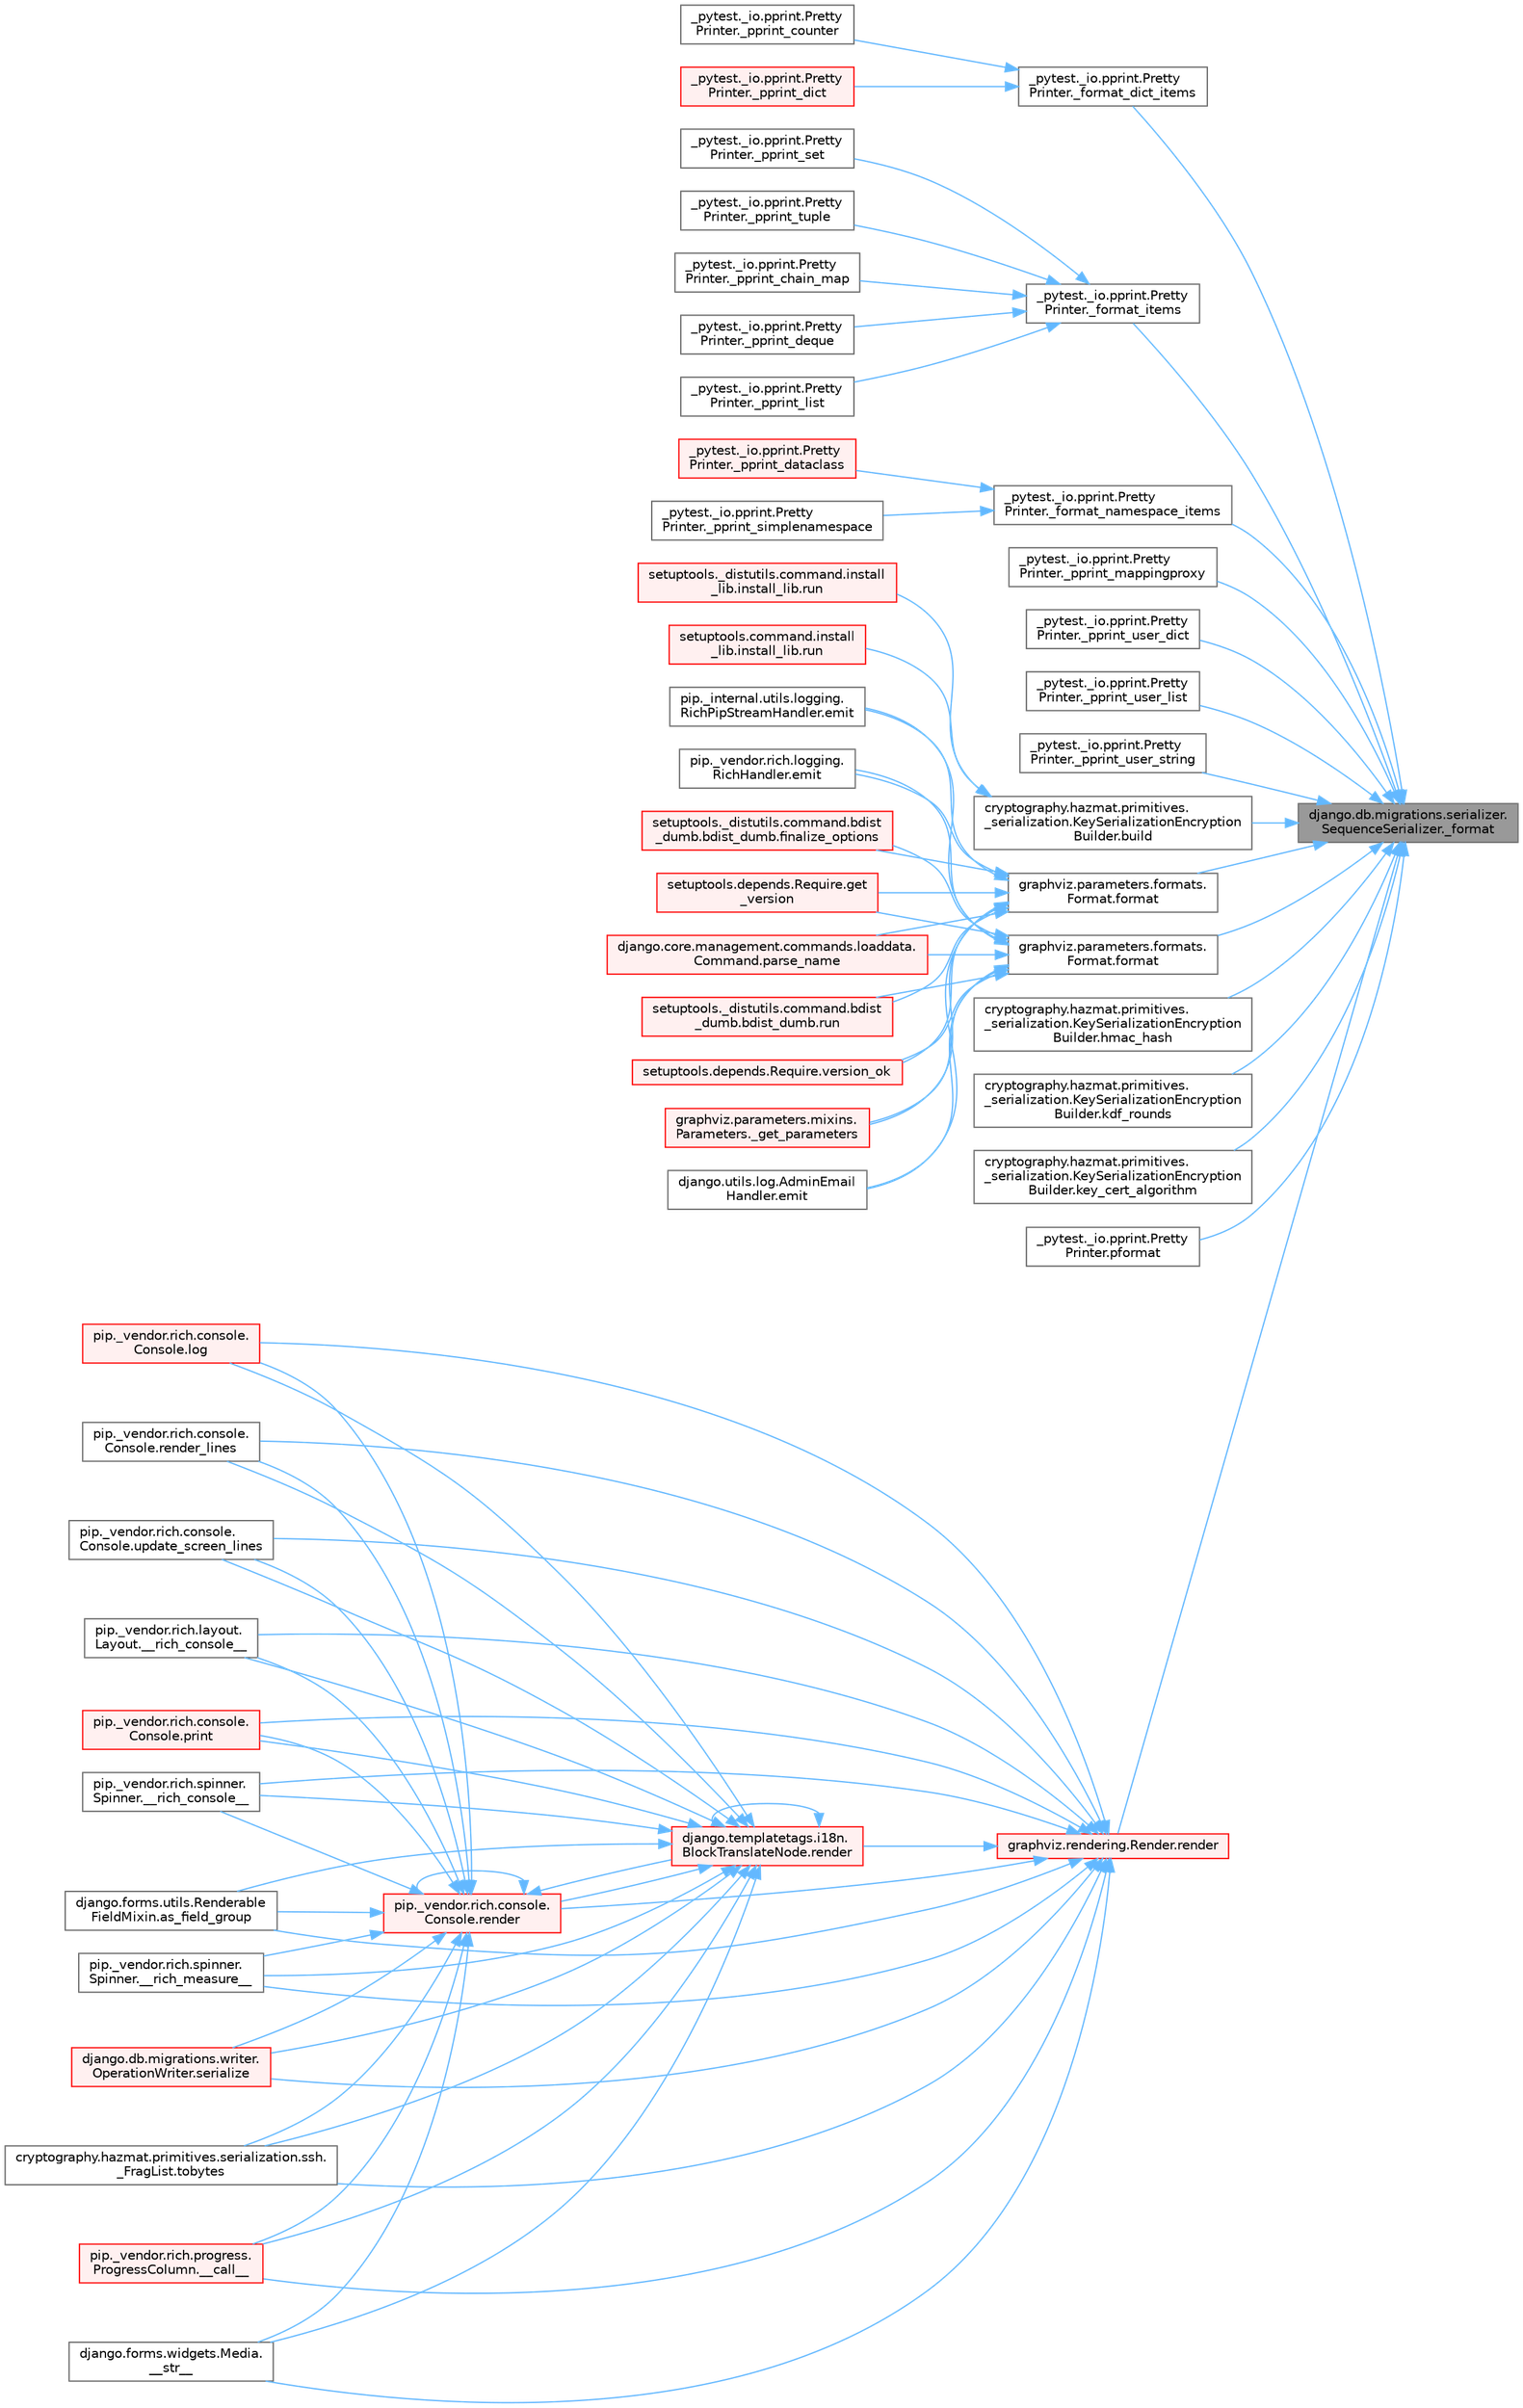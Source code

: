 digraph "django.db.migrations.serializer.SequenceSerializer._format"
{
 // LATEX_PDF_SIZE
  bgcolor="transparent";
  edge [fontname=Helvetica,fontsize=10,labelfontname=Helvetica,labelfontsize=10];
  node [fontname=Helvetica,fontsize=10,shape=box,height=0.2,width=0.4];
  rankdir="RL";
  Node1 [id="Node000001",label="django.db.migrations.serializer.\lSequenceSerializer._format",height=0.2,width=0.4,color="gray40", fillcolor="grey60", style="filled", fontcolor="black",tooltip=" "];
  Node1 -> Node2 [id="edge1_Node000001_Node000002",dir="back",color="steelblue1",style="solid",tooltip=" "];
  Node2 [id="Node000002",label="_pytest._io.pprint.Pretty\lPrinter._format_dict_items",height=0.2,width=0.4,color="grey40", fillcolor="white", style="filled",URL="$class__pytest_1_1__io_1_1pprint_1_1_pretty_printer.html#a67b7d81084e2faf4fcb5685c3428aca7",tooltip=" "];
  Node2 -> Node3 [id="edge2_Node000002_Node000003",dir="back",color="steelblue1",style="solid",tooltip=" "];
  Node3 [id="Node000003",label="_pytest._io.pprint.Pretty\lPrinter._pprint_counter",height=0.2,width=0.4,color="grey40", fillcolor="white", style="filled",URL="$class__pytest_1_1__io_1_1pprint_1_1_pretty_printer.html#a033cc1aaef5383995c89758269fa9996",tooltip=" "];
  Node2 -> Node4 [id="edge3_Node000002_Node000004",dir="back",color="steelblue1",style="solid",tooltip=" "];
  Node4 [id="Node000004",label="_pytest._io.pprint.Pretty\lPrinter._pprint_dict",height=0.2,width=0.4,color="red", fillcolor="#FFF0F0", style="filled",URL="$class__pytest_1_1__io_1_1pprint_1_1_pretty_printer.html#a87c3803562e9decda27ce8e225efe930",tooltip=" "];
  Node1 -> Node7 [id="edge4_Node000001_Node000007",dir="back",color="steelblue1",style="solid",tooltip=" "];
  Node7 [id="Node000007",label="_pytest._io.pprint.Pretty\lPrinter._format_items",height=0.2,width=0.4,color="grey40", fillcolor="white", style="filled",URL="$class__pytest_1_1__io_1_1pprint_1_1_pretty_printer.html#adedd9e93b68520fcae74d5846b79d10a",tooltip=" "];
  Node7 -> Node8 [id="edge5_Node000007_Node000008",dir="back",color="steelblue1",style="solid",tooltip=" "];
  Node8 [id="Node000008",label="_pytest._io.pprint.Pretty\lPrinter._pprint_chain_map",height=0.2,width=0.4,color="grey40", fillcolor="white", style="filled",URL="$class__pytest_1_1__io_1_1pprint_1_1_pretty_printer.html#a584d7f6cb100363fbd3367d567a15ade",tooltip=" "];
  Node7 -> Node9 [id="edge6_Node000007_Node000009",dir="back",color="steelblue1",style="solid",tooltip=" "];
  Node9 [id="Node000009",label="_pytest._io.pprint.Pretty\lPrinter._pprint_deque",height=0.2,width=0.4,color="grey40", fillcolor="white", style="filled",URL="$class__pytest_1_1__io_1_1pprint_1_1_pretty_printer.html#abfd9db0ee01ef95c71752219f18433cd",tooltip=" "];
  Node7 -> Node10 [id="edge7_Node000007_Node000010",dir="back",color="steelblue1",style="solid",tooltip=" "];
  Node10 [id="Node000010",label="_pytest._io.pprint.Pretty\lPrinter._pprint_list",height=0.2,width=0.4,color="grey40", fillcolor="white", style="filled",URL="$class__pytest_1_1__io_1_1pprint_1_1_pretty_printer.html#a4d787529500557348bce68ca466753a0",tooltip=" "];
  Node7 -> Node11 [id="edge8_Node000007_Node000011",dir="back",color="steelblue1",style="solid",tooltip=" "];
  Node11 [id="Node000011",label="_pytest._io.pprint.Pretty\lPrinter._pprint_set",height=0.2,width=0.4,color="grey40", fillcolor="white", style="filled",URL="$class__pytest_1_1__io_1_1pprint_1_1_pretty_printer.html#a00632338db5af541ef2436eda773b0d0",tooltip=" "];
  Node7 -> Node12 [id="edge9_Node000007_Node000012",dir="back",color="steelblue1",style="solid",tooltip=" "];
  Node12 [id="Node000012",label="_pytest._io.pprint.Pretty\lPrinter._pprint_tuple",height=0.2,width=0.4,color="grey40", fillcolor="white", style="filled",URL="$class__pytest_1_1__io_1_1pprint_1_1_pretty_printer.html#aaea836e8e47cdc929eb72847aeea7718",tooltip=" "];
  Node1 -> Node13 [id="edge10_Node000001_Node000013",dir="back",color="steelblue1",style="solid",tooltip=" "];
  Node13 [id="Node000013",label="_pytest._io.pprint.Pretty\lPrinter._format_namespace_items",height=0.2,width=0.4,color="grey40", fillcolor="white", style="filled",URL="$class__pytest_1_1__io_1_1pprint_1_1_pretty_printer.html#a537b3535c9dde26d2fe3075fff5b5e92",tooltip=" "];
  Node13 -> Node14 [id="edge11_Node000013_Node000014",dir="back",color="steelblue1",style="solid",tooltip=" "];
  Node14 [id="Node000014",label="_pytest._io.pprint.Pretty\lPrinter._pprint_dataclass",height=0.2,width=0.4,color="red", fillcolor="#FFF0F0", style="filled",URL="$class__pytest_1_1__io_1_1pprint_1_1_pretty_printer.html#af2d7da9539f1eccae15a264520cb8e40",tooltip=" "];
  Node13 -> Node3178 [id="edge12_Node000013_Node003178",dir="back",color="steelblue1",style="solid",tooltip=" "];
  Node3178 [id="Node003178",label="_pytest._io.pprint.Pretty\lPrinter._pprint_simplenamespace",height=0.2,width=0.4,color="grey40", fillcolor="white", style="filled",URL="$class__pytest_1_1__io_1_1pprint_1_1_pretty_printer.html#ac286f1407c144fe8701fd2ceba2a804f",tooltip=" "];
  Node1 -> Node16 [id="edge13_Node000001_Node000016",dir="back",color="steelblue1",style="solid",tooltip=" "];
  Node16 [id="Node000016",label="_pytest._io.pprint.Pretty\lPrinter._pprint_mappingproxy",height=0.2,width=0.4,color="grey40", fillcolor="white", style="filled",URL="$class__pytest_1_1__io_1_1pprint_1_1_pretty_printer.html#ab926dd5e5cbb048a67b027bb0735ffcb",tooltip=" "];
  Node1 -> Node17 [id="edge14_Node000001_Node000017",dir="back",color="steelblue1",style="solid",tooltip=" "];
  Node17 [id="Node000017",label="_pytest._io.pprint.Pretty\lPrinter._pprint_user_dict",height=0.2,width=0.4,color="grey40", fillcolor="white", style="filled",URL="$class__pytest_1_1__io_1_1pprint_1_1_pretty_printer.html#a5d7ef5026636c575f88a8a9495ead9cb",tooltip=" "];
  Node1 -> Node18 [id="edge15_Node000001_Node000018",dir="back",color="steelblue1",style="solid",tooltip=" "];
  Node18 [id="Node000018",label="_pytest._io.pprint.Pretty\lPrinter._pprint_user_list",height=0.2,width=0.4,color="grey40", fillcolor="white", style="filled",URL="$class__pytest_1_1__io_1_1pprint_1_1_pretty_printer.html#a7911bb96c07ce804ab92aef31751a9e5",tooltip=" "];
  Node1 -> Node19 [id="edge16_Node000001_Node000019",dir="back",color="steelblue1",style="solid",tooltip=" "];
  Node19 [id="Node000019",label="_pytest._io.pprint.Pretty\lPrinter._pprint_user_string",height=0.2,width=0.4,color="grey40", fillcolor="white", style="filled",URL="$class__pytest_1_1__io_1_1pprint_1_1_pretty_printer.html#a23e996a4b10932c4768de6f292b376ab",tooltip=" "];
  Node1 -> Node20 [id="edge17_Node000001_Node000020",dir="back",color="steelblue1",style="solid",tooltip=" "];
  Node20 [id="Node000020",label="cryptography.hazmat.primitives.\l_serialization.KeySerializationEncryption\lBuilder.build",height=0.2,width=0.4,color="grey40", fillcolor="white", style="filled",URL="$classcryptography_1_1hazmat_1_1primitives_1_1__serialization_1_1_key_serialization_encryption_builder.html#ad8b0d5c26ef613b9bd29191a42259eb9",tooltip=" "];
  Node20 -> Node21 [id="edge18_Node000020_Node000021",dir="back",color="steelblue1",style="solid",tooltip=" "];
  Node21 [id="Node000021",label="setuptools._distutils.command.install\l_lib.install_lib.run",height=0.2,width=0.4,color="red", fillcolor="#FFF0F0", style="filled",URL="$classsetuptools_1_1__distutils_1_1command_1_1install__lib_1_1install__lib.html#aedc0eea27e626a25be51489b2cc77c40",tooltip=" "];
  Node20 -> Node26 [id="edge19_Node000020_Node000026",dir="back",color="steelblue1",style="solid",tooltip=" "];
  Node26 [id="Node000026",label="setuptools.command.install\l_lib.install_lib.run",height=0.2,width=0.4,color="red", fillcolor="#FFF0F0", style="filled",URL="$classsetuptools_1_1command_1_1install__lib_1_1install__lib.html#a50c62121b7ed69229e4cf2d331ff5fa3",tooltip=" "];
  Node1 -> Node27 [id="edge20_Node000001_Node000027",dir="back",color="steelblue1",style="solid",tooltip=" "];
  Node27 [id="Node000027",label="graphviz.parameters.formats.\lFormat.format",height=0.2,width=0.4,color="grey40", fillcolor="white", style="filled",URL="$classgraphviz_1_1parameters_1_1formats_1_1_format.html#ab14cf581c3f1dfbcb2cd5aca85cdfe6d",tooltip=" "];
  Node27 -> Node28 [id="edge21_Node000027_Node000028",dir="back",color="steelblue1",style="solid",tooltip=" "];
  Node28 [id="Node000028",label="graphviz.parameters.mixins.\lParameters._get_parameters",height=0.2,width=0.4,color="red", fillcolor="#FFF0F0", style="filled",URL="$classgraphviz_1_1parameters_1_1mixins_1_1_parameters.html#afbdb3248258e4e956d5a7a5f70e60b27",tooltip=" "];
  Node27 -> Node533 [id="edge22_Node000027_Node000533",dir="back",color="steelblue1",style="solid",tooltip=" "];
  Node533 [id="Node000533",label="django.utils.log.AdminEmail\lHandler.emit",height=0.2,width=0.4,color="grey40", fillcolor="white", style="filled",URL="$classdjango_1_1utils_1_1log_1_1_admin_email_handler.html#a11349fead71eaec84d4aff34a8deb666",tooltip=" "];
  Node27 -> Node534 [id="edge23_Node000027_Node000534",dir="back",color="steelblue1",style="solid",tooltip=" "];
  Node534 [id="Node000534",label="pip._internal.utils.logging.\lRichPipStreamHandler.emit",height=0.2,width=0.4,color="grey40", fillcolor="white", style="filled",URL="$classpip_1_1__internal_1_1utils_1_1logging_1_1_rich_pip_stream_handler.html#ad9f05ef5ca9f8e35a17f0786341ede5e",tooltip=" "];
  Node27 -> Node535 [id="edge24_Node000027_Node000535",dir="back",color="steelblue1",style="solid",tooltip=" "];
  Node535 [id="Node000535",label="pip._vendor.rich.logging.\lRichHandler.emit",height=0.2,width=0.4,color="grey40", fillcolor="white", style="filled",URL="$classpip_1_1__vendor_1_1rich_1_1logging_1_1_rich_handler.html#ab4cb212e118c85f22366e22bc4a7d0fc",tooltip=" "];
  Node27 -> Node536 [id="edge25_Node000027_Node000536",dir="back",color="steelblue1",style="solid",tooltip=" "];
  Node536 [id="Node000536",label="setuptools._distutils.command.bdist\l_dumb.bdist_dumb.finalize_options",height=0.2,width=0.4,color="red", fillcolor="#FFF0F0", style="filled",URL="$classsetuptools_1_1__distutils_1_1command_1_1bdist__dumb_1_1bdist__dumb.html#a5c59784dbb6b042d048b222bf21b617b",tooltip=" "];
  Node27 -> Node537 [id="edge26_Node000027_Node000537",dir="back",color="steelblue1",style="solid",tooltip=" "];
  Node537 [id="Node000537",label="setuptools.depends.Require.get\l_version",height=0.2,width=0.4,color="red", fillcolor="#FFF0F0", style="filled",URL="$classsetuptools_1_1depends_1_1_require.html#a4046ad4155f80d85057e4ccd6a41dc00",tooltip=" "];
  Node27 -> Node547 [id="edge27_Node000027_Node000547",dir="back",color="steelblue1",style="solid",tooltip=" "];
  Node547 [id="Node000547",label="django.core.management.commands.loaddata.\lCommand.parse_name",height=0.2,width=0.4,color="red", fillcolor="#FFF0F0", style="filled",URL="$classdjango_1_1core_1_1management_1_1commands_1_1loaddata_1_1_command.html#aac6fd16700a70d972d7cafd0bcf5d5aa",tooltip=" "];
  Node27 -> Node550 [id="edge28_Node000027_Node000550",dir="back",color="steelblue1",style="solid",tooltip=" "];
  Node550 [id="Node000550",label="setuptools._distutils.command.bdist\l_dumb.bdist_dumb.run",height=0.2,width=0.4,color="red", fillcolor="#FFF0F0", style="filled",URL="$classsetuptools_1_1__distutils_1_1command_1_1bdist__dumb_1_1bdist__dumb.html#a1ddf2b2f2332fed447e1f22a0cf6e129",tooltip=" "];
  Node27 -> Node551 [id="edge29_Node000027_Node000551",dir="back",color="steelblue1",style="solid",tooltip=" "];
  Node551 [id="Node000551",label="setuptools.depends.Require.version_ok",height=0.2,width=0.4,color="red", fillcolor="#FFF0F0", style="filled",URL="$classsetuptools_1_1depends_1_1_require.html#ac295f5deb6934eda74031b692cdd1678",tooltip=" "];
  Node1 -> Node955 [id="edge30_Node000001_Node000955",dir="back",color="steelblue1",style="solid",tooltip=" "];
  Node955 [id="Node000955",label="graphviz.parameters.formats.\lFormat.format",height=0.2,width=0.4,color="grey40", fillcolor="white", style="filled",URL="$classgraphviz_1_1parameters_1_1formats_1_1_format.html#a3299ef91ebe171a2c6cf17e40e56fe20",tooltip=" "];
  Node955 -> Node28 [id="edge31_Node000955_Node000028",dir="back",color="steelblue1",style="solid",tooltip=" "];
  Node955 -> Node533 [id="edge32_Node000955_Node000533",dir="back",color="steelblue1",style="solid",tooltip=" "];
  Node955 -> Node534 [id="edge33_Node000955_Node000534",dir="back",color="steelblue1",style="solid",tooltip=" "];
  Node955 -> Node535 [id="edge34_Node000955_Node000535",dir="back",color="steelblue1",style="solid",tooltip=" "];
  Node955 -> Node536 [id="edge35_Node000955_Node000536",dir="back",color="steelblue1",style="solid",tooltip=" "];
  Node955 -> Node537 [id="edge36_Node000955_Node000537",dir="back",color="steelblue1",style="solid",tooltip=" "];
  Node955 -> Node547 [id="edge37_Node000955_Node000547",dir="back",color="steelblue1",style="solid",tooltip=" "];
  Node955 -> Node550 [id="edge38_Node000955_Node000550",dir="back",color="steelblue1",style="solid",tooltip=" "];
  Node955 -> Node551 [id="edge39_Node000955_Node000551",dir="back",color="steelblue1",style="solid",tooltip=" "];
  Node1 -> Node956 [id="edge40_Node000001_Node000956",dir="back",color="steelblue1",style="solid",tooltip=" "];
  Node956 [id="Node000956",label="cryptography.hazmat.primitives.\l_serialization.KeySerializationEncryption\lBuilder.hmac_hash",height=0.2,width=0.4,color="grey40", fillcolor="white", style="filled",URL="$classcryptography_1_1hazmat_1_1primitives_1_1__serialization_1_1_key_serialization_encryption_builder.html#a33e03707895c220c2cc0c50f6e679d57",tooltip=" "];
  Node1 -> Node957 [id="edge41_Node000001_Node000957",dir="back",color="steelblue1",style="solid",tooltip=" "];
  Node957 [id="Node000957",label="cryptography.hazmat.primitives.\l_serialization.KeySerializationEncryption\lBuilder.kdf_rounds",height=0.2,width=0.4,color="grey40", fillcolor="white", style="filled",URL="$classcryptography_1_1hazmat_1_1primitives_1_1__serialization_1_1_key_serialization_encryption_builder.html#ad8c980a0524063ccd22e299039e6f25c",tooltip=" "];
  Node1 -> Node958 [id="edge42_Node000001_Node000958",dir="back",color="steelblue1",style="solid",tooltip=" "];
  Node958 [id="Node000958",label="cryptography.hazmat.primitives.\l_serialization.KeySerializationEncryption\lBuilder.key_cert_algorithm",height=0.2,width=0.4,color="grey40", fillcolor="white", style="filled",URL="$classcryptography_1_1hazmat_1_1primitives_1_1__serialization_1_1_key_serialization_encryption_builder.html#a957d611f2fb9f7ee9aa458c76605e542",tooltip=" "];
  Node1 -> Node959 [id="edge43_Node000001_Node000959",dir="back",color="steelblue1",style="solid",tooltip=" "];
  Node959 [id="Node000959",label="_pytest._io.pprint.Pretty\lPrinter.pformat",height=0.2,width=0.4,color="grey40", fillcolor="white", style="filled",URL="$class__pytest_1_1__io_1_1pprint_1_1_pretty_printer.html#a8f6342c536374450b026024d3b29c738",tooltip=" "];
  Node1 -> Node37 [id="edge44_Node000001_Node000037",dir="back",color="steelblue1",style="solid",tooltip=" "];
  Node37 [id="Node000037",label="graphviz.rendering.Render.render",height=0.2,width=0.4,color="red", fillcolor="#FFF0F0", style="filled",URL="$classgraphviz_1_1rendering_1_1_render.html#a0249d6538d64a6b59b1bed64d4636456",tooltip=" "];
  Node37 -> Node38 [id="edge45_Node000037_Node000038",dir="back",color="steelblue1",style="solid",tooltip=" "];
  Node38 [id="Node000038",label="pip._vendor.rich.progress.\lProgressColumn.__call__",height=0.2,width=0.4,color="red", fillcolor="#FFF0F0", style="filled",URL="$classpip_1_1__vendor_1_1rich_1_1progress_1_1_progress_column.html#ae0c399be74222f949edb0fa5324cf6ea",tooltip=" "];
  Node37 -> Node41 [id="edge46_Node000037_Node000041",dir="back",color="steelblue1",style="solid",tooltip=" "];
  Node41 [id="Node000041",label="pip._vendor.rich.layout.\lLayout.__rich_console__",height=0.2,width=0.4,color="grey40", fillcolor="white", style="filled",URL="$classpip_1_1__vendor_1_1rich_1_1layout_1_1_layout.html#ac39cb3d17d2b0324ee1b0dada41a3ebd",tooltip=" "];
  Node37 -> Node42 [id="edge47_Node000037_Node000042",dir="back",color="steelblue1",style="solid",tooltip=" "];
  Node42 [id="Node000042",label="pip._vendor.rich.spinner.\lSpinner.__rich_console__",height=0.2,width=0.4,color="grey40", fillcolor="white", style="filled",URL="$classpip_1_1__vendor_1_1rich_1_1spinner_1_1_spinner.html#a6883d8dced19ac48d4dfc74f776357fd",tooltip=" "];
  Node37 -> Node43 [id="edge48_Node000037_Node000043",dir="back",color="steelblue1",style="solid",tooltip=" "];
  Node43 [id="Node000043",label="pip._vendor.rich.spinner.\lSpinner.__rich_measure__",height=0.2,width=0.4,color="grey40", fillcolor="white", style="filled",URL="$classpip_1_1__vendor_1_1rich_1_1spinner_1_1_spinner.html#a89745682c823c44a31bae8e8d07869f5",tooltip=" "];
  Node37 -> Node44 [id="edge49_Node000037_Node000044",dir="back",color="steelblue1",style="solid",tooltip=" "];
  Node44 [id="Node000044",label="django.forms.widgets.Media.\l__str__",height=0.2,width=0.4,color="grey40", fillcolor="white", style="filled",URL="$classdjango_1_1forms_1_1widgets_1_1_media.html#ae1651710548a7d9f14f036d035012d21",tooltip=" "];
  Node37 -> Node45 [id="edge50_Node000037_Node000045",dir="back",color="steelblue1",style="solid",tooltip=" "];
  Node45 [id="Node000045",label="django.forms.utils.Renderable\lFieldMixin.as_field_group",height=0.2,width=0.4,color="grey40", fillcolor="white", style="filled",URL="$classdjango_1_1forms_1_1utils_1_1_renderable_field_mixin.html#a1e9a1b4f790ea694431554267fd5d74c",tooltip=" "];
  Node37 -> Node46 [id="edge51_Node000037_Node000046",dir="back",color="steelblue1",style="solid",tooltip=" "];
  Node46 [id="Node000046",label="pip._vendor.rich.console.\lConsole.log",height=0.2,width=0.4,color="red", fillcolor="#FFF0F0", style="filled",URL="$classpip_1_1__vendor_1_1rich_1_1console_1_1_console.html#af9c77e39f9413fc2b134c60cfa23b0f1",tooltip=" "];
  Node37 -> Node461 [id="edge52_Node000037_Node000461",dir="back",color="steelblue1",style="solid",tooltip=" "];
  Node461 [id="Node000461",label="pip._vendor.rich.console.\lConsole.print",height=0.2,width=0.4,color="red", fillcolor="#FFF0F0", style="filled",URL="$classpip_1_1__vendor_1_1rich_1_1console_1_1_console.html#af954370cdbb49236b597f2c11064549d",tooltip=" "];
  Node37 -> Node929 [id="edge53_Node000037_Node000929",dir="back",color="steelblue1",style="solid",tooltip=" "];
  Node929 [id="Node000929",label="django.templatetags.i18n.\lBlockTranslateNode.render",height=0.2,width=0.4,color="red", fillcolor="#FFF0F0", style="filled",URL="$classdjango_1_1templatetags_1_1i18n_1_1_block_translate_node.html#aaf05bebfd02c1c4b676387ada0357832",tooltip=" "];
  Node929 -> Node38 [id="edge54_Node000929_Node000038",dir="back",color="steelblue1",style="solid",tooltip=" "];
  Node929 -> Node41 [id="edge55_Node000929_Node000041",dir="back",color="steelblue1",style="solid",tooltip=" "];
  Node929 -> Node42 [id="edge56_Node000929_Node000042",dir="back",color="steelblue1",style="solid",tooltip=" "];
  Node929 -> Node43 [id="edge57_Node000929_Node000043",dir="back",color="steelblue1",style="solid",tooltip=" "];
  Node929 -> Node44 [id="edge58_Node000929_Node000044",dir="back",color="steelblue1",style="solid",tooltip=" "];
  Node929 -> Node45 [id="edge59_Node000929_Node000045",dir="back",color="steelblue1",style="solid",tooltip=" "];
  Node929 -> Node46 [id="edge60_Node000929_Node000046",dir="back",color="steelblue1",style="solid",tooltip=" "];
  Node929 -> Node461 [id="edge61_Node000929_Node000461",dir="back",color="steelblue1",style="solid",tooltip=" "];
  Node929 -> Node929 [id="edge62_Node000929_Node000929",dir="back",color="steelblue1",style="solid",tooltip=" "];
  Node929 -> Node930 [id="edge63_Node000929_Node000930",dir="back",color="steelblue1",style="solid",tooltip=" "];
  Node930 [id="Node000930",label="pip._vendor.rich.console.\lConsole.render",height=0.2,width=0.4,color="red", fillcolor="#FFF0F0", style="filled",URL="$classpip_1_1__vendor_1_1rich_1_1console_1_1_console.html#a9551b8254c573105adde80622393a938",tooltip=" "];
  Node930 -> Node38 [id="edge64_Node000930_Node000038",dir="back",color="steelblue1",style="solid",tooltip=" "];
  Node930 -> Node41 [id="edge65_Node000930_Node000041",dir="back",color="steelblue1",style="solid",tooltip=" "];
  Node930 -> Node42 [id="edge66_Node000930_Node000042",dir="back",color="steelblue1",style="solid",tooltip=" "];
  Node930 -> Node43 [id="edge67_Node000930_Node000043",dir="back",color="steelblue1",style="solid",tooltip=" "];
  Node930 -> Node44 [id="edge68_Node000930_Node000044",dir="back",color="steelblue1",style="solid",tooltip=" "];
  Node930 -> Node45 [id="edge69_Node000930_Node000045",dir="back",color="steelblue1",style="solid",tooltip=" "];
  Node930 -> Node46 [id="edge70_Node000930_Node000046",dir="back",color="steelblue1",style="solid",tooltip=" "];
  Node930 -> Node461 [id="edge71_Node000930_Node000461",dir="back",color="steelblue1",style="solid",tooltip=" "];
  Node930 -> Node929 [id="edge72_Node000930_Node000929",dir="back",color="steelblue1",style="solid",tooltip=" "];
  Node930 -> Node930 [id="edge73_Node000930_Node000930",dir="back",color="steelblue1",style="solid",tooltip=" "];
  Node930 -> Node931 [id="edge74_Node000930_Node000931",dir="back",color="steelblue1",style="solid",tooltip=" "];
  Node931 [id="Node000931",label="pip._vendor.rich.console.\lConsole.render_lines",height=0.2,width=0.4,color="grey40", fillcolor="white", style="filled",URL="$classpip_1_1__vendor_1_1rich_1_1console_1_1_console.html#a5818808a49db20c5bee6986425f96f14",tooltip=" "];
  Node930 -> Node932 [id="edge75_Node000930_Node000932",dir="back",color="steelblue1",style="solid",tooltip=" "];
  Node932 [id="Node000932",label="django.db.migrations.writer.\lOperationWriter.serialize",height=0.2,width=0.4,color="red", fillcolor="#FFF0F0", style="filled",URL="$classdjango_1_1db_1_1migrations_1_1writer_1_1_operation_writer.html#a866e8d13e1c54a35d74e9a6b0383b2f8",tooltip=" "];
  Node930 -> Node1253 [id="edge76_Node000930_Node001253",dir="back",color="steelblue1",style="solid",tooltip=" "];
  Node1253 [id="Node001253",label="cryptography.hazmat.primitives.serialization.ssh.\l_FragList.tobytes",height=0.2,width=0.4,color="grey40", fillcolor="white", style="filled",URL="$classcryptography_1_1hazmat_1_1primitives_1_1serialization_1_1ssh_1_1___frag_list.html#a195dd4e7c741624829a13af53fa3de38",tooltip=" "];
  Node930 -> Node1254 [id="edge77_Node000930_Node001254",dir="back",color="steelblue1",style="solid",tooltip=" "];
  Node1254 [id="Node001254",label="pip._vendor.rich.console.\lConsole.update_screen_lines",height=0.2,width=0.4,color="grey40", fillcolor="white", style="filled",URL="$classpip_1_1__vendor_1_1rich_1_1console_1_1_console.html#a21cfe5af86ec7533f23d45fe2969817e",tooltip=" "];
  Node929 -> Node931 [id="edge78_Node000929_Node000931",dir="back",color="steelblue1",style="solid",tooltip=" "];
  Node929 -> Node932 [id="edge79_Node000929_Node000932",dir="back",color="steelblue1",style="solid",tooltip=" "];
  Node929 -> Node1253 [id="edge80_Node000929_Node001253",dir="back",color="steelblue1",style="solid",tooltip=" "];
  Node929 -> Node1254 [id="edge81_Node000929_Node001254",dir="back",color="steelblue1",style="solid",tooltip=" "];
  Node37 -> Node930 [id="edge82_Node000037_Node000930",dir="back",color="steelblue1",style="solid",tooltip=" "];
  Node37 -> Node931 [id="edge83_Node000037_Node000931",dir="back",color="steelblue1",style="solid",tooltip=" "];
  Node37 -> Node932 [id="edge84_Node000037_Node000932",dir="back",color="steelblue1",style="solid",tooltip=" "];
  Node37 -> Node1253 [id="edge85_Node000037_Node001253",dir="back",color="steelblue1",style="solid",tooltip=" "];
  Node37 -> Node1254 [id="edge86_Node000037_Node001254",dir="back",color="steelblue1",style="solid",tooltip=" "];
}
